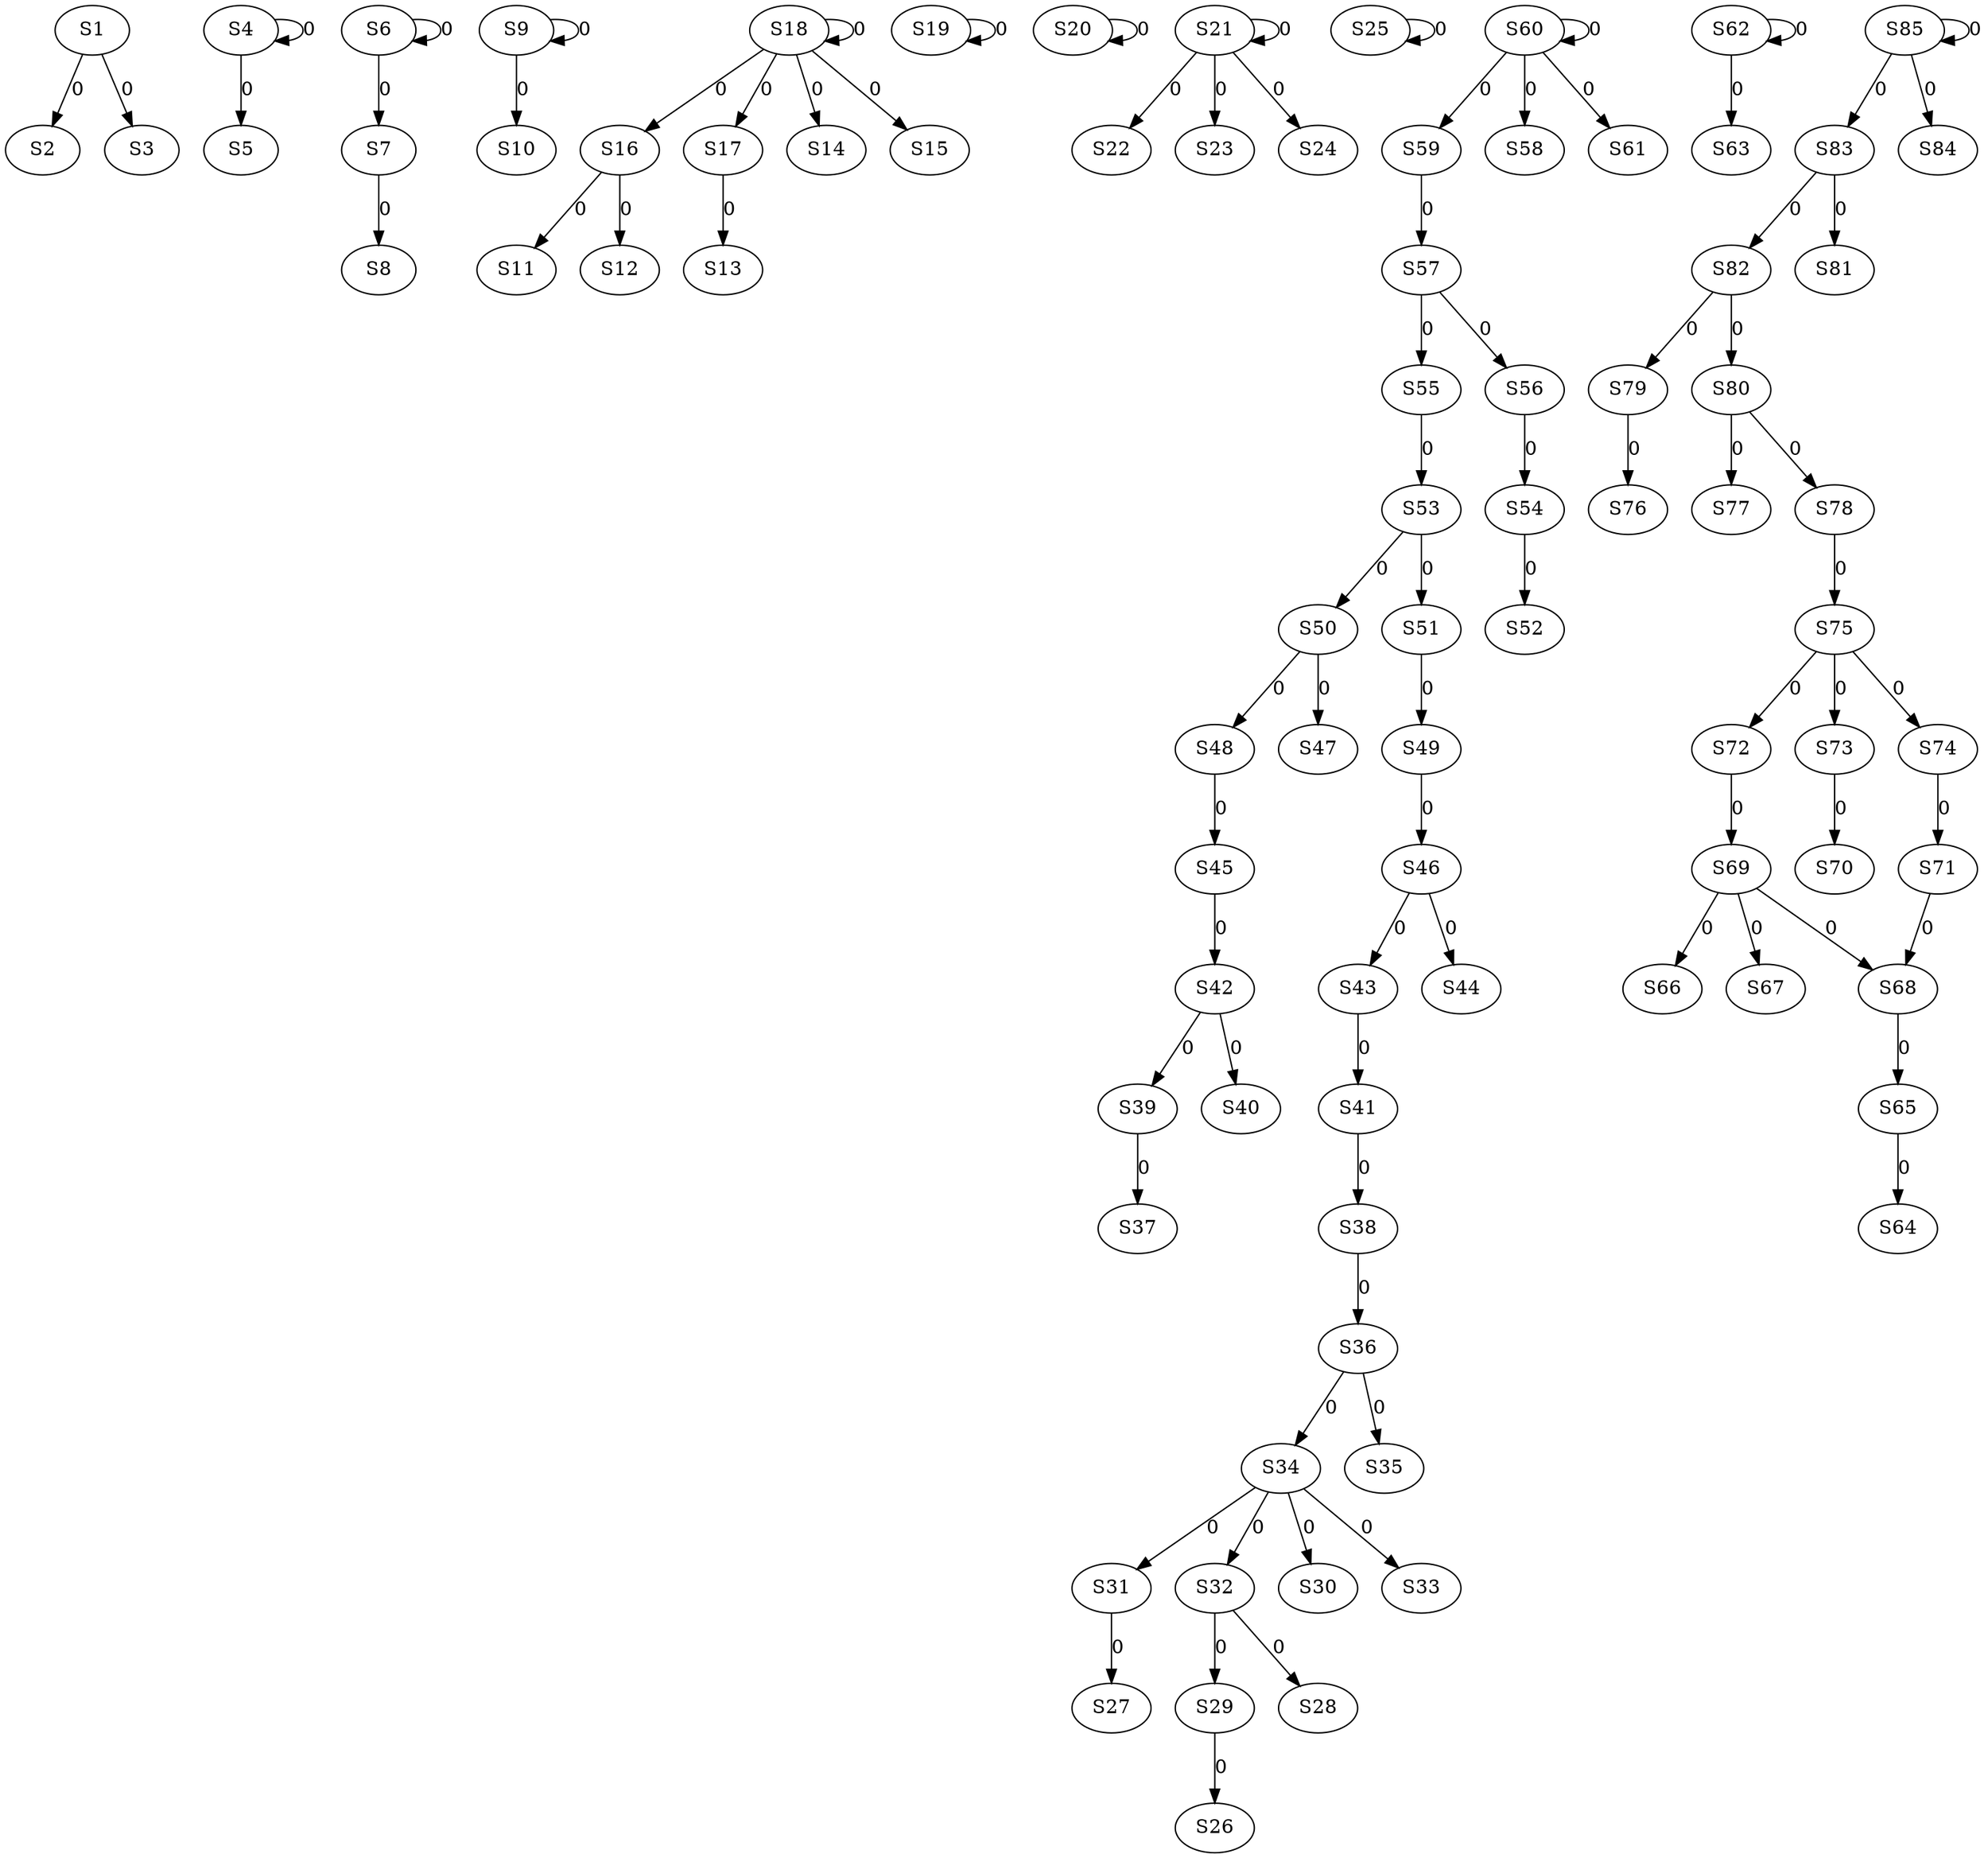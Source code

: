strict digraph {
	S1 -> S2 [ label = 0 ];
	S1 -> S3 [ label = 0 ];
	S4 -> S4 [ label = 0 ];
	S4 -> S5 [ label = 0 ];
	S6 -> S6 [ label = 0 ];
	S6 -> S7 [ label = 0 ];
	S7 -> S8 [ label = 0 ];
	S9 -> S9 [ label = 0 ];
	S9 -> S10 [ label = 0 ];
	S16 -> S11 [ label = 0 ];
	S16 -> S12 [ label = 0 ];
	S17 -> S13 [ label = 0 ];
	S18 -> S14 [ label = 0 ];
	S18 -> S15 [ label = 0 ];
	S18 -> S16 [ label = 0 ];
	S18 -> S17 [ label = 0 ];
	S18 -> S18 [ label = 0 ];
	S19 -> S19 [ label = 0 ];
	S20 -> S20 [ label = 0 ];
	S21 -> S21 [ label = 0 ];
	S21 -> S22 [ label = 0 ];
	S21 -> S23 [ label = 0 ];
	S21 -> S24 [ label = 0 ];
	S25 -> S25 [ label = 0 ];
	S29 -> S26 [ label = 0 ];
	S31 -> S27 [ label = 0 ];
	S32 -> S28 [ label = 0 ];
	S32 -> S29 [ label = 0 ];
	S34 -> S30 [ label = 0 ];
	S34 -> S31 [ label = 0 ];
	S34 -> S32 [ label = 0 ];
	S34 -> S33 [ label = 0 ];
	S36 -> S34 [ label = 0 ];
	S36 -> S35 [ label = 0 ];
	S38 -> S36 [ label = 0 ];
	S39 -> S37 [ label = 0 ];
	S41 -> S38 [ label = 0 ];
	S42 -> S39 [ label = 0 ];
	S42 -> S40 [ label = 0 ];
	S43 -> S41 [ label = 0 ];
	S45 -> S42 [ label = 0 ];
	S46 -> S43 [ label = 0 ];
	S46 -> S44 [ label = 0 ];
	S48 -> S45 [ label = 0 ];
	S49 -> S46 [ label = 0 ];
	S50 -> S47 [ label = 0 ];
	S50 -> S48 [ label = 0 ];
	S51 -> S49 [ label = 0 ];
	S53 -> S50 [ label = 0 ];
	S53 -> S51 [ label = 0 ];
	S54 -> S52 [ label = 0 ];
	S55 -> S53 [ label = 0 ];
	S56 -> S54 [ label = 0 ];
	S57 -> S55 [ label = 0 ];
	S57 -> S56 [ label = 0 ];
	S59 -> S57 [ label = 0 ];
	S60 -> S58 [ label = 0 ];
	S60 -> S59 [ label = 0 ];
	S60 -> S60 [ label = 0 ];
	S60 -> S61 [ label = 0 ];
	S62 -> S62 [ label = 0 ];
	S62 -> S63 [ label = 0 ];
	S65 -> S64 [ label = 0 ];
	S68 -> S65 [ label = 0 ];
	S69 -> S66 [ label = 0 ];
	S69 -> S67 [ label = 0 ];
	S69 -> S68 [ label = 0 ];
	S72 -> S69 [ label = 0 ];
	S73 -> S70 [ label = 0 ];
	S74 -> S71 [ label = 0 ];
	S75 -> S72 [ label = 0 ];
	S75 -> S73 [ label = 0 ];
	S75 -> S74 [ label = 0 ];
	S78 -> S75 [ label = 0 ];
	S79 -> S76 [ label = 0 ];
	S80 -> S77 [ label = 0 ];
	S80 -> S78 [ label = 0 ];
	S82 -> S79 [ label = 0 ];
	S82 -> S80 [ label = 0 ];
	S83 -> S81 [ label = 0 ];
	S83 -> S82 [ label = 0 ];
	S85 -> S83 [ label = 0 ];
	S85 -> S84 [ label = 0 ];
	S85 -> S85 [ label = 0 ];
	S71 -> S68 [ label = 0 ];
}